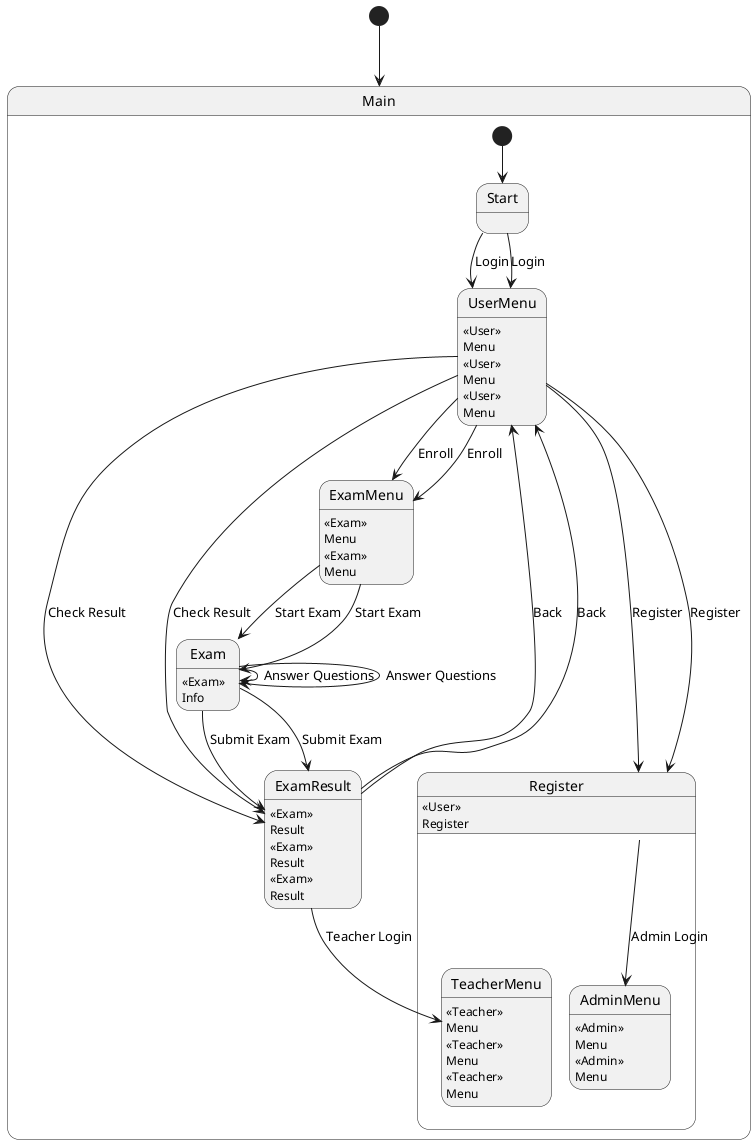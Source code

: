 @startuml

'-- 定义颜色 --
skinparam state {
  BackgroundColor<<User>> LightBlue
  BackgroundColor<<Admin>> LightGreen
  BackgroundColor<<Teacher>> LightYellow
  BackgroundColor<<Exam>> LightCyan
}

'-- 定义状态 --
[*] --> Main

state Main {
  [*] --> Start
  Start --> UserMenu : Login
  UserMenu --> Register : Register
  UserMenu --> ExamMenu : Enroll
  UserMenu --> ExamResult : Check Result
  ExamMenu --> Exam : Start Exam
  Exam --> Exam : Answer Questions
  Exam --> ExamResult : Submit Exam
  ExamResult --> UserMenu : Back
}

state Register {
  UserMenu : <<User>>\nMenu
  AdminMenu : <<Admin>>\nMenu
  TeacherMenu : <<Teacher>>\nMenu
}

state ExamMenu {
  Exam : <<Exam>>\nInfo
}

state ExamResult {
  UserMenu : <<User>>\nMenu
  TeacherMenu : <<Teacher>>\nMenu
}

state UserMenu {
  ExamMenu : <<Exam>>\nMenu
  ExamResult : <<Exam>>\nResult
}

state AdminMenu {
  Register : <<User>>\nRegister
}

state TeacherMenu {
  ExamResult : <<Exam>>\nResult
}

'-- 定义箭头标签 --
UserMenu : <<User>>\nMenu
AdminMenu : <<Admin>>\nMenu
TeacherMenu : <<Teacher>>\nMenu
ExamMenu : <<Exam>>\nMenu
ExamResult : <<Exam>>\nResult

'-- 定义用户操作箭头 --
Start --> UserMenu : Login
UserMenu --> Register : Register
UserMenu --> ExamMenu : Enroll
UserMenu --> ExamResult : Check Result
ExamMenu --> Exam : Start Exam
Exam --> Exam : Answer Questions
Exam --> ExamResult : Submit Exam
ExamResult --> UserMenu : Back

'-- 定义管理员操作箭头 --
Register --> AdminMenu : Admin Login

'-- 定义教师操作箭头 --
ExamResult --> TeacherMenu : Teacher Login

@enduml
